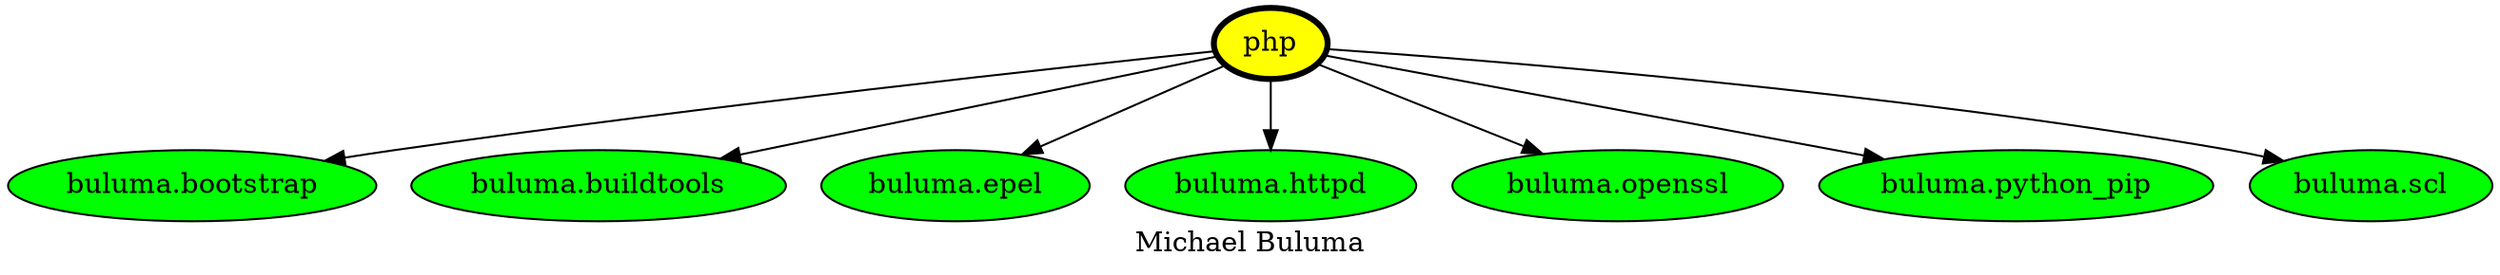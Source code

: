 digraph PhiloDilemma {
  label = "Michael Buluma" ;
  overlap=false
  {
    "php" [fillcolor=yellow style=filled penwidth=3]
    "buluma.bootstrap" [fillcolor=green style=filled]
    "buluma.buildtools" [fillcolor=green style=filled]
    "buluma.epel" [fillcolor=green style=filled]
    "buluma.httpd" [fillcolor=green style=filled]
    "buluma.openssl" [fillcolor=green style=filled]
    "buluma.python_pip" [fillcolor=green style=filled]
    "buluma.scl" [fillcolor=green style=filled]
  }
  "php" -> "buluma.bootstrap"
  "php" -> "buluma.buildtools"
  "php" -> "buluma.epel"
  "php" -> "buluma.httpd"
  "php" -> "buluma.openssl"
  "php" -> "buluma.python_pip"
  "php" -> "buluma.scl"
}
